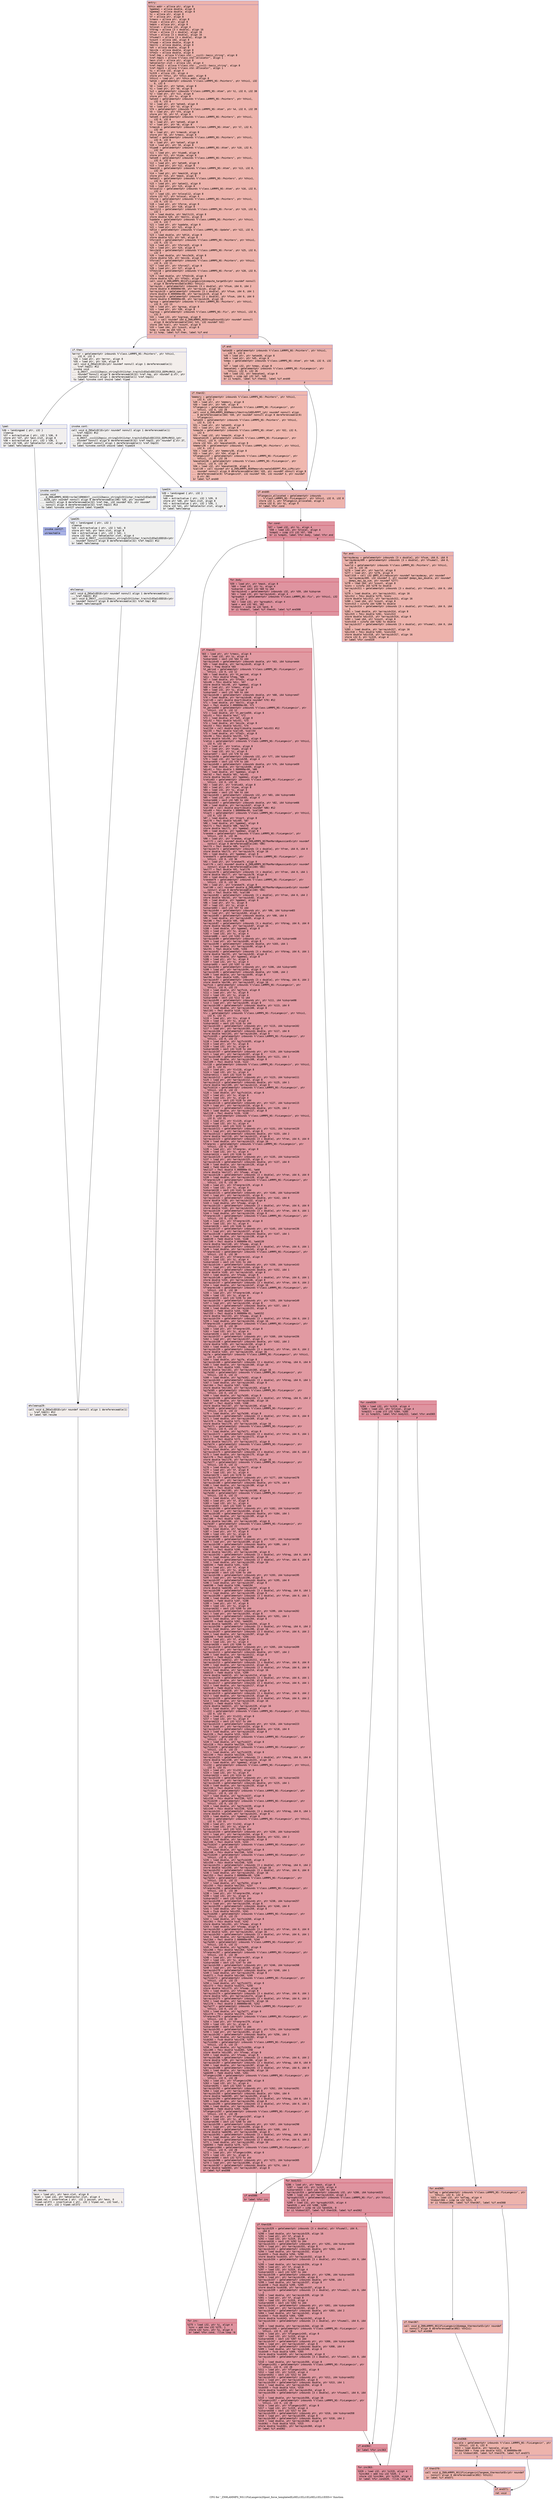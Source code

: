 digraph "CFG for '_ZN9LAMMPS_NS11FixLangevin20post_force_templatedILi0ELi1ELi1ELi0ELi1ELi1EEEvv' function" {
	label="CFG for '_ZN9LAMMPS_NS11FixLangevin20post_force_templatedILi0ELi1ELi1ELi0ELi1ELi1EEEvv' function";

	Node0x55e6b2098d30 [shape=record,color="#3d50c3ff", style=filled, fillcolor="#d6524470" fontname="Courier",label="{entry:\l|  %this.addr = alloca ptr, align 8\l  %gamma1 = alloca double, align 8\l  %gamma2 = alloca double, align 8\l  %v = alloca ptr, align 8\l  %f = alloca ptr, align 8\l  %rmass = alloca ptr, align 8\l  %type = alloca ptr, align 8\l  %mask = alloca ptr, align 8\l  %nlocal = alloca i32, align 4\l  %fdrag = alloca [3 x double], align 16\l  %fran = alloca [3 x double], align 16\l  %fsum = alloca [3 x double], align 16\l  %fsumall = alloca [3 x double], align 16\l  %count = alloca i64, align 8\l  %fswap = alloca double, align 8\l  %boltz = alloca double, align 8\l  %dt = alloca double, align 8\l  %mvv2e = alloca double, align 8\l  %ftm2v = alloca double, align 8\l  %ref.tmp = alloca %\"class.std::__cxx11::basic_string\", align 8\l  %ref.tmp21 = alloca %\"class.std::allocator\", align 1\l  %exn.slot = alloca ptr, align 8\l  %ehselector.slot = alloca i32, align 4\l  %ref.tmp22 = alloca %\"class.std::__cxx11::basic_string\", align 8\l  %ref.tmp23 = alloca %\"class.std::allocator\", align 1\l  %i = alloca i32, align 4\l  %i319 = alloca i32, align 4\l  store ptr %this, ptr %this.addr, align 8\l  %this1 = load ptr, ptr %this.addr, align 8\l  %atom = getelementptr inbounds %\"class.LAMMPS_NS::Pointers\", ptr %this1, i32\l... 0, i32 6\l  %0 = load ptr, ptr %atom, align 8\l  %1 = load ptr, ptr %0, align 8\l  %v2 = getelementptr inbounds %\"class.LAMMPS_NS::Atom\", ptr %1, i32 0, i32 38\l  %2 = load ptr, ptr %v2, align 8\l  store ptr %2, ptr %v, align 8\l  %atom3 = getelementptr inbounds %\"class.LAMMPS_NS::Pointers\", ptr %this1,\l... i32 0, i32 6\l  %3 = load ptr, ptr %atom3, align 8\l  %4 = load ptr, ptr %3, align 8\l  %f4 = getelementptr inbounds %\"class.LAMMPS_NS::Atom\", ptr %4, i32 0, i32 39\l  %5 = load ptr, ptr %f4, align 8\l  store ptr %5, ptr %f, align 8\l  %atom5 = getelementptr inbounds %\"class.LAMMPS_NS::Pointers\", ptr %this1,\l... i32 0, i32 6\l  %6 = load ptr, ptr %atom5, align 8\l  %7 = load ptr, ptr %6, align 8\l  %rmass6 = getelementptr inbounds %\"class.LAMMPS_NS::Atom\", ptr %7, i32 0,\l... i32 40\l  %8 = load ptr, ptr %rmass6, align 8\l  store ptr %8, ptr %rmass, align 8\l  %atom7 = getelementptr inbounds %\"class.LAMMPS_NS::Pointers\", ptr %this1,\l... i32 0, i32 6\l  %9 = load ptr, ptr %atom7, align 8\l  %10 = load ptr, ptr %9, align 8\l  %type8 = getelementptr inbounds %\"class.LAMMPS_NS::Atom\", ptr %10, i32 0,\l... i32 34\l  %11 = load ptr, ptr %type8, align 8\l  store ptr %11, ptr %type, align 8\l  %atom9 = getelementptr inbounds %\"class.LAMMPS_NS::Pointers\", ptr %this1,\l... i32 0, i32 6\l  %12 = load ptr, ptr %atom9, align 8\l  %13 = load ptr, ptr %12, align 8\l  %mask10 = getelementptr inbounds %\"class.LAMMPS_NS::Atom\", ptr %13, i32 0,\l... i32 35\l  %14 = load ptr, ptr %mask10, align 8\l  store ptr %14, ptr %mask, align 8\l  %atom11 = getelementptr inbounds %\"class.LAMMPS_NS::Pointers\", ptr %this1,\l... i32 0, i32 6\l  %15 = load ptr, ptr %atom11, align 8\l  %16 = load ptr, ptr %15, align 8\l  %nlocal12 = getelementptr inbounds %\"class.LAMMPS_NS::Atom\", ptr %16, i32 0,\l... i32 4\l  %17 = load i32, ptr %nlocal12, align 8\l  store i32 %17, ptr %nlocal, align 4\l  %force = getelementptr inbounds %\"class.LAMMPS_NS::Pointers\", ptr %this1,\l... i32 0, i32 11\l  %18 = load ptr, ptr %force, align 8\l  %19 = load ptr, ptr %18, align 8\l  %boltz13 = getelementptr inbounds %\"class.LAMMPS_NS::Force\", ptr %19, i32 0,\l... i32 1\l  %20 = load double, ptr %boltz13, align 8\l  store double %20, ptr %boltz, align 8\l  %update = getelementptr inbounds %\"class.LAMMPS_NS::Pointers\", ptr %this1,\l... i32 0, i32 7\l  %21 = load ptr, ptr %update, align 8\l  %22 = load ptr, ptr %21, align 8\l  %dt14 = getelementptr inbounds %\"class.LAMMPS_NS::Update\", ptr %22, i32 0,\l... i32 1\l  %23 = load double, ptr %dt14, align 8\l  store double %23, ptr %dt, align 8\l  %force15 = getelementptr inbounds %\"class.LAMMPS_NS::Pointers\", ptr %this1,\l... i32 0, i32 11\l  %24 = load ptr, ptr %force15, align 8\l  %25 = load ptr, ptr %24, align 8\l  %mvv2e16 = getelementptr inbounds %\"class.LAMMPS_NS::Force\", ptr %25, i32 0,\l... i32 3\l  %26 = load double, ptr %mvv2e16, align 8\l  store double %26, ptr %mvv2e, align 8\l  %force17 = getelementptr inbounds %\"class.LAMMPS_NS::Pointers\", ptr %this1,\l... i32 0, i32 11\l  %27 = load ptr, ptr %force17, align 8\l  %28 = load ptr, ptr %27, align 8\l  %ftm2v18 = getelementptr inbounds %\"class.LAMMPS_NS::Force\", ptr %28, i32 0,\l... i32 4\l  %29 = load double, ptr %ftm2v18, align 8\l  store double %29, ptr %ftm2v, align 8\l  call void @_ZN9LAMMPS_NS11FixLangevin14compute_targetEv(ptr noundef nonnull\l... align 8 dereferenceable(892) %this1)\l  %arrayidx = getelementptr inbounds [3 x double], ptr %fsum, i64 0, i64 2\l  store double 0.000000e+00, ptr %arrayidx, align 16\l  %arrayidx19 = getelementptr inbounds [3 x double], ptr %fsum, i64 0, i64 1\l  store double 0.000000e+00, ptr %arrayidx19, align 8\l  %arrayidx20 = getelementptr inbounds [3 x double], ptr %fsum, i64 0, i64 0\l  store double 0.000000e+00, ptr %arrayidx20, align 16\l  %group = getelementptr inbounds %\"class.LAMMPS_NS::Pointers\", ptr %this1,\l... i32 0, i32 13\l  %30 = load ptr, ptr %group, align 8\l  %31 = load ptr, ptr %30, align 8\l  %igroup = getelementptr inbounds %\"class.LAMMPS_NS::Fix\", ptr %this1, i32 0,\l... i32 3\l  %32 = load i32, ptr %igroup, align 8\l  %call = call noundef i64 @_ZN9LAMMPS_NS5Group5countEi(ptr noundef nonnull\l... align 8 dereferenceable(244) %31, i32 noundef %32)\l  store i64 %call, ptr %count, align 8\l  %33 = load i64, ptr %count, align 8\l  %cmp = icmp eq i64 %33, 0\l  br i1 %cmp, label %if.then, label %if.end\l|{<s0>T|<s1>F}}"];
	Node0x55e6b2098d30:s0 -> Node0x55e6b20a7180[tooltip="entry -> if.then\nProbability 0.00%" ];
	Node0x55e6b2098d30:s1 -> Node0x55e6b20a71f0[tooltip="entry -> if.end\nProbability 100.00%" ];
	Node0x55e6b20a7180 [shape=record,color="#3d50c3ff", style=filled, fillcolor="#e5d8d170" fontname="Courier",label="{if.then:\l|  %error = getelementptr inbounds %\"class.LAMMPS_NS::Pointers\", ptr %this1,\l... i32 0, i32 3\l  %34 = load ptr, ptr %error, align 8\l  %35 = load ptr, ptr %34, align 8\l  call void @_ZNSaIcEC1Ev(ptr noundef nonnull align 1 dereferenceable(1)\l... %ref.tmp21) #12\l  invoke void\l... @_ZNSt7__cxx1112basic_stringIcSt11char_traitsIcESaIcEEC2IS3_EEPKcRKS3_(ptr\l... noundef nonnull align 8 dereferenceable(32) %ref.tmp, ptr noundef @.str, ptr\l... noundef nonnull align 1 dereferenceable(1) %ref.tmp21)\l          to label %invoke.cont unwind label %lpad\l}"];
	Node0x55e6b20a7180 -> Node0x55e6b20a7670[tooltip="if.then -> invoke.cont\nProbability 50.00%" ];
	Node0x55e6b20a7180 -> Node0x55e6b20a76c0[tooltip="if.then -> lpad\nProbability 50.00%" ];
	Node0x55e6b20a7670 [shape=record,color="#3d50c3ff", style=filled, fillcolor="#e0dbd870" fontname="Courier",label="{invoke.cont:\l|  call void @_ZNSaIcEC1Ev(ptr noundef nonnull align 1 dereferenceable(1)\l... %ref.tmp23) #12\l  invoke void\l... @_ZNSt7__cxx1112basic_stringIcSt11char_traitsIcESaIcEEC2IS3_EEPKcRKS3_(ptr\l... noundef nonnull align 8 dereferenceable(32) %ref.tmp22, ptr noundef @.str.37,\l... ptr noundef nonnull align 1 dereferenceable(1) %ref.tmp23)\l          to label %invoke.cont25 unwind label %lpad24\l}"];
	Node0x55e6b20a7670 -> Node0x55e6b20a79b0[tooltip="invoke.cont -> invoke.cont25\nProbability 50.00%" ];
	Node0x55e6b20a7670 -> Node0x55e6b20a7a00[tooltip="invoke.cont -> lpad24\nProbability 50.00%" ];
	Node0x55e6b20a79b0 [shape=record,color="#3d50c3ff", style=filled, fillcolor="#dedcdb70" fontname="Courier",label="{invoke.cont25:\l|  invoke void\l... @_ZN9LAMMPS_NS5Error3allERKNSt7__cxx1112basic_stringIcSt11char_traitsIcESaIcEE\l...EiS8_(ptr noundef nonnull align 8 dereferenceable(196) %35, ptr noundef\l... nonnull align 8 dereferenceable(32) %ref.tmp, i32 noundef 623, ptr noundef\l... nonnull align 8 dereferenceable(32) %ref.tmp22) #13\l          to label %invoke.cont27 unwind label %lpad26\l}"];
	Node0x55e6b20a79b0 -> Node0x55e6b20a7960[tooltip="invoke.cont25 -> invoke.cont27\nProbability 0.00%" ];
	Node0x55e6b20a79b0 -> Node0x55e6b20a7c30[tooltip="invoke.cont25 -> lpad26\nProbability 100.00%" ];
	Node0x55e6b20a7960 [shape=record,color="#3d50c3ff", style=filled, fillcolor="#3d50c370" fontname="Courier",label="{invoke.cont27:\l|  unreachable\l}"];
	Node0x55e6b20a76c0 [shape=record,color="#3d50c3ff", style=filled, fillcolor="#e0dbd870" fontname="Courier",label="{lpad:\l|  %36 = landingpad \{ ptr, i32 \}\l          cleanup\l  %37 = extractvalue \{ ptr, i32 \} %36, 0\l  store ptr %37, ptr %exn.slot, align 8\l  %38 = extractvalue \{ ptr, i32 \} %36, 1\l  store i32 %38, ptr %ehselector.slot, align 4\l  br label %ehcleanup29\l}"];
	Node0x55e6b20a76c0 -> Node0x55e6b20a8130[tooltip="lpad -> ehcleanup29\nProbability 100.00%" ];
	Node0x55e6b20a7a00 [shape=record,color="#3d50c3ff", style=filled, fillcolor="#dedcdb70" fontname="Courier",label="{lpad24:\l|  %39 = landingpad \{ ptr, i32 \}\l          cleanup\l  %40 = extractvalue \{ ptr, i32 \} %39, 0\l  store ptr %40, ptr %exn.slot, align 8\l  %41 = extractvalue \{ ptr, i32 \} %39, 1\l  store i32 %41, ptr %ehselector.slot, align 4\l  br label %ehcleanup\l}"];
	Node0x55e6b20a7a00 -> Node0x55e6b20a8480[tooltip="lpad24 -> ehcleanup\nProbability 100.00%" ];
	Node0x55e6b20a7c30 [shape=record,color="#3d50c3ff", style=filled, fillcolor="#dedcdb70" fontname="Courier",label="{lpad26:\l|  %42 = landingpad \{ ptr, i32 \}\l          cleanup\l  %43 = extractvalue \{ ptr, i32 \} %42, 0\l  store ptr %43, ptr %exn.slot, align 8\l  %44 = extractvalue \{ ptr, i32 \} %42, 1\l  store i32 %44, ptr %ehselector.slot, align 4\l  call void @_ZNSt7__cxx1112basic_stringIcSt11char_traitsIcESaIcEED1Ev(ptr\l... noundef nonnull align 8 dereferenceable(32) %ref.tmp22) #12\l  br label %ehcleanup\l}"];
	Node0x55e6b20a7c30 -> Node0x55e6b20a8480[tooltip="lpad26 -> ehcleanup\nProbability 100.00%" ];
	Node0x55e6b20a8480 [shape=record,color="#3d50c3ff", style=filled, fillcolor="#e0dbd870" fontname="Courier",label="{ehcleanup:\l|  call void @_ZNSaIcED1Ev(ptr noundef nonnull align 1 dereferenceable(1)\l... %ref.tmp23) #12\l  call void @_ZNSt7__cxx1112basic_stringIcSt11char_traitsIcESaIcEED1Ev(ptr\l... noundef nonnull align 8 dereferenceable(32) %ref.tmp) #12\l  br label %ehcleanup29\l}"];
	Node0x55e6b20a8480 -> Node0x55e6b20a8130[tooltip="ehcleanup -> ehcleanup29\nProbability 100.00%" ];
	Node0x55e6b20a8130 [shape=record,color="#3d50c3ff", style=filled, fillcolor="#e5d8d170" fontname="Courier",label="{ehcleanup29:\l|  call void @_ZNSaIcED1Ev(ptr noundef nonnull align 1 dereferenceable(1)\l... %ref.tmp21) #12\l  br label %eh.resume\l}"];
	Node0x55e6b20a8130 -> Node0x55e6b20a8d30[tooltip="ehcleanup29 -> eh.resume\nProbability 100.00%" ];
	Node0x55e6b20a71f0 [shape=record,color="#3d50c3ff", style=filled, fillcolor="#d6524470" fontname="Courier",label="{if.end:\l|  %atom30 = getelementptr inbounds %\"class.LAMMPS_NS::Pointers\", ptr %this1,\l... i32 0, i32 6\l  %45 = load ptr, ptr %atom30, align 8\l  %46 = load ptr, ptr %45, align 8\l  %nmax = getelementptr inbounds %\"class.LAMMPS_NS::Atom\", ptr %46, i32 0, i32\l... 6\l  %47 = load i32, ptr %nmax, align 8\l  %maxatom1 = getelementptr inbounds %\"class.LAMMPS_NS::FixLangevin\", ptr\l... %this1, i32 0, i32 26\l  %48 = load i32, ptr %maxatom1, align 8\l  %cmp31 = icmp sgt i32 %47, %48\l  br i1 %cmp31, label %if.then32, label %if.end40\l|{<s0>T|<s1>F}}"];
	Node0x55e6b20a71f0:s0 -> Node0x55e6b20a9b40[tooltip="if.end -> if.then32\nProbability 50.00%" ];
	Node0x55e6b20a71f0:s1 -> Node0x55e6b20a9bc0[tooltip="if.end -> if.end40\nProbability 50.00%" ];
	Node0x55e6b20a9b40 [shape=record,color="#3d50c3ff", style=filled, fillcolor="#dc5d4a70" fontname="Courier",label="{if.then32:\l|  %memory = getelementptr inbounds %\"class.LAMMPS_NS::Pointers\", ptr %this1,\l... i32 0, i32 2\l  %49 = load ptr, ptr %memory, align 8\l  %50 = load ptr, ptr %49, align 8\l  %flangevin = getelementptr inbounds %\"class.LAMMPS_NS::FixLangevin\", ptr\l... %this1, i32 0, i32 28\l  call void @_ZN9LAMMPS_NS6Memory7destroyIdEEvRPPT_(ptr noundef nonnull align\l... 8 dereferenceable(184) %50, ptr noundef nonnull align 8 dereferenceable(8)\l... %flangevin)\l  %atom33 = getelementptr inbounds %\"class.LAMMPS_NS::Pointers\", ptr %this1,\l... i32 0, i32 6\l  %51 = load ptr, ptr %atom33, align 8\l  %52 = load ptr, ptr %51, align 8\l  %nmax34 = getelementptr inbounds %\"class.LAMMPS_NS::Atom\", ptr %52, i32 0,\l... i32 6\l  %53 = load i32, ptr %nmax34, align 8\l  %maxatom135 = getelementptr inbounds %\"class.LAMMPS_NS::FixLangevin\", ptr\l... %this1, i32 0, i32 26\l  store i32 %53, ptr %maxatom135, align 8\l  %memory36 = getelementptr inbounds %\"class.LAMMPS_NS::Pointers\", ptr %this1,\l... i32 0, i32 2\l  %54 = load ptr, ptr %memory36, align 8\l  %55 = load ptr, ptr %54, align 8\l  %flangevin37 = getelementptr inbounds %\"class.LAMMPS_NS::FixLangevin\", ptr\l... %this1, i32 0, i32 28\l  %maxatom138 = getelementptr inbounds %\"class.LAMMPS_NS::FixLangevin\", ptr\l... %this1, i32 0, i32 26\l  %56 = load i32, ptr %maxatom138, align 8\l  %call39 = call noundef ptr @_ZN9LAMMPS_NS6Memory6createIdEEPPT_RS4_iiPKc(ptr\l... noundef nonnull align 8 dereferenceable(184) %55, ptr noundef nonnull align 8\l... dereferenceable(8) %flangevin37, i32 noundef %56, i32 noundef 3, ptr noundef\l... @.str.38)\l  br label %if.end40\l}"];
	Node0x55e6b20a9b40 -> Node0x55e6b20a9bc0[tooltip="if.then32 -> if.end40\nProbability 100.00%" ];
	Node0x55e6b20a9bc0 [shape=record,color="#3d50c3ff", style=filled, fillcolor="#d6524470" fontname="Courier",label="{if.end40:\l|  %flangevin_allocated = getelementptr inbounds\l... %\"class.LAMMPS_NS::FixLangevin\", ptr %this1, i32 0, i32 8\l  store i32 1, ptr %flangevin_allocated, align 4\l  store i32 0, ptr %i, align 4\l  br label %for.cond\l}"];
	Node0x55e6b20a9bc0 -> Node0x55e6b20aaed0[tooltip="if.end40 -> for.cond\nProbability 100.00%" ];
	Node0x55e6b20aaed0 [shape=record,color="#b70d28ff", style=filled, fillcolor="#b70d2870" fontname="Courier",label="{for.cond:\l|  %57 = load i32, ptr %i, align 4\l  %58 = load i32, ptr %nlocal, align 4\l  %cmp41 = icmp slt i32 %57, %58\l  br i1 %cmp41, label %for.body, label %for.end\l|{<s0>T|<s1>F}}"];
	Node0x55e6b20aaed0:s0 -> Node0x55e6b20ab120[tooltip="for.cond -> for.body\nProbability 96.88%" ];
	Node0x55e6b20aaed0:s1 -> Node0x55e6b20ab170[tooltip="for.cond -> for.end\nProbability 3.12%" ];
	Node0x55e6b20ab120 [shape=record,color="#b70d28ff", style=filled, fillcolor="#b70d2870" fontname="Courier",label="{for.body:\l|  %59 = load ptr, ptr %mask, align 8\l  %60 = load i32, ptr %i, align 4\l  %idxprom = sext i32 %60 to i64\l  %arrayidx42 = getelementptr inbounds i32, ptr %59, i64 %idxprom\l  %61 = load i32, ptr %arrayidx42, align 4\l  %groupbit = getelementptr inbounds %\"class.LAMMPS_NS::Fix\", ptr %this1, i32\l... 0, i32 4\l  %62 = load i32, ptr %groupbit, align 4\l  %and = and i32 %61, %62\l  %tobool = icmp ne i32 %and, 0\l  br i1 %tobool, label %if.then43, label %if.end308\l|{<s0>T|<s1>F}}"];
	Node0x55e6b20ab120:s0 -> Node0x55e6b20ab810[tooltip="for.body -> if.then43\nProbability 62.50%" ];
	Node0x55e6b20ab120:s1 -> Node0x55e6b20ab890[tooltip="for.body -> if.end308\nProbability 37.50%" ];
	Node0x55e6b20ab810 [shape=record,color="#b70d28ff", style=filled, fillcolor="#bb1b2c70" fontname="Courier",label="{if.then43:\l|  %63 = load ptr, ptr %rmass, align 8\l  %64 = load i32, ptr %i, align 4\l  %idxprom44 = sext i32 %64 to i64\l  %arrayidx45 = getelementptr inbounds double, ptr %63, i64 %idxprom44\l  %65 = load double, ptr %arrayidx45, align 8\l  %fneg = fneg double %65\l  %t_period = getelementptr inbounds %\"class.LAMMPS_NS::FixLangevin\", ptr\l... %this1, i32 0, i32 12\l  %66 = load double, ptr %t_period, align 8\l  %div = fdiv double %fneg, %66\l  %67 = load double, ptr %ftm2v, align 8\l  %div46 = fdiv double %div, %67\l  store double %div46, ptr %gamma1, align 8\l  %68 = load ptr, ptr %rmass, align 8\l  %69 = load i32, ptr %i, align 4\l  %idxprom47 = sext i32 %69 to i64\l  %arrayidx48 = getelementptr inbounds double, ptr %68, i64 %idxprom47\l  %70 = load double, ptr %arrayidx48, align 8\l  %call49 = call double @sqrt(double noundef %70) #12\l  %71 = load double, ptr %boltz, align 8\l  %mul = fmul double 2.000000e+00, %71\l  %t_period50 = getelementptr inbounds %\"class.LAMMPS_NS::FixLangevin\", ptr\l... %this1, i32 0, i32 12\l  %72 = load double, ptr %t_period50, align 8\l  %div51 = fdiv double %mul, %72\l  %73 = load double, ptr %dt, align 8\l  %div52 = fdiv double %div51, %73\l  %74 = load double, ptr %mvv2e, align 8\l  %div53 = fdiv double %div52, %74\l  %call54 = call double @sqrt(double noundef %div53) #12\l  %mul55 = fmul double %call49, %call54\l  %75 = load double, ptr %ftm2v, align 8\l  %div56 = fdiv double %mul55, %75\l  store double %div56, ptr %gamma2, align 8\l  %ratio = getelementptr inbounds %\"class.LAMMPS_NS::FixLangevin\", ptr %this1,\l... i32 0, i32 16\l  %76 = load ptr, ptr %ratio, align 8\l  %77 = load ptr, ptr %type, align 8\l  %78 = load i32, ptr %i, align 4\l  %idxprom57 = sext i32 %78 to i64\l  %arrayidx58 = getelementptr inbounds i32, ptr %77, i64 %idxprom57\l  %79 = load i32, ptr %arrayidx58, align 4\l  %idxprom59 = sext i32 %79 to i64\l  %arrayidx60 = getelementptr inbounds double, ptr %76, i64 %idxprom59\l  %80 = load double, ptr %arrayidx60, align 8\l  %div61 = fdiv double 1.000000e+00, %80\l  %81 = load double, ptr %gamma1, align 8\l  %mul62 = fmul double %81, %div61\l  store double %mul62, ptr %gamma1, align 8\l  %ratio63 = getelementptr inbounds %\"class.LAMMPS_NS::FixLangevin\", ptr\l... %this1, i32 0, i32 16\l  %82 = load ptr, ptr %ratio63, align 8\l  %83 = load ptr, ptr %type, align 8\l  %84 = load i32, ptr %i, align 4\l  %idxprom64 = sext i32 %84 to i64\l  %arrayidx65 = getelementptr inbounds i32, ptr %83, i64 %idxprom64\l  %85 = load i32, ptr %arrayidx65, align 4\l  %idxprom66 = sext i32 %85 to i64\l  %arrayidx67 = getelementptr inbounds double, ptr %82, i64 %idxprom66\l  %86 = load double, ptr %arrayidx67, align 8\l  %call68 = call double @sqrt(double noundef %86) #12\l  %div69 = fdiv double 1.000000e+00, %call68\l  %tsqrt = getelementptr inbounds %\"class.LAMMPS_NS::FixLangevin\", ptr %this1,\l... i32 0, i32 19\l  %87 = load double, ptr %tsqrt, align 8\l  %mul70 = fmul double %div69, %87\l  %88 = load double, ptr %gamma2, align 8\l  %mul71 = fmul double %88, %mul70\l  store double %mul71, ptr %gamma2, align 8\l  %89 = load double, ptr %gamma2, align 8\l  %random = getelementptr inbounds %\"class.LAMMPS_NS::FixLangevin\", ptr\l... %this1, i32 0, i32 36\l  %90 = load ptr, ptr %random, align 8\l  %call72 = call noundef double @_ZN9LAMMPS_NS7RanMars8gaussianEv(ptr noundef\l... nonnull align 8 dereferenceable(240) %90)\l  %mul73 = fmul double %89, %call72\l  %arrayidx74 = getelementptr inbounds [3 x double], ptr %fran, i64 0, i64 0\l  store double %mul73, ptr %arrayidx74, align 16\l  %91 = load double, ptr %gamma2, align 8\l  %random75 = getelementptr inbounds %\"class.LAMMPS_NS::FixLangevin\", ptr\l... %this1, i32 0, i32 36\l  %92 = load ptr, ptr %random75, align 8\l  %call76 = call noundef double @_ZN9LAMMPS_NS7RanMars8gaussianEv(ptr noundef\l... nonnull align 8 dereferenceable(240) %92)\l  %mul77 = fmul double %91, %call76\l  %arrayidx78 = getelementptr inbounds [3 x double], ptr %fran, i64 0, i64 1\l  store double %mul77, ptr %arrayidx78, align 8\l  %93 = load double, ptr %gamma2, align 8\l  %random79 = getelementptr inbounds %\"class.LAMMPS_NS::FixLangevin\", ptr\l... %this1, i32 0, i32 36\l  %94 = load ptr, ptr %random79, align 8\l  %call80 = call noundef double @_ZN9LAMMPS_NS7RanMars8gaussianEv(ptr noundef\l... nonnull align 8 dereferenceable(240) %94)\l  %mul81 = fmul double %93, %call80\l  %arrayidx82 = getelementptr inbounds [3 x double], ptr %fran, i64 0, i64 2\l  store double %mul81, ptr %arrayidx82, align 16\l  %95 = load double, ptr %gamma1, align 8\l  %96 = load ptr, ptr %v, align 8\l  %97 = load i32, ptr %i, align 4\l  %idxprom83 = sext i32 %97 to i64\l  %arrayidx84 = getelementptr inbounds ptr, ptr %96, i64 %idxprom83\l  %98 = load ptr, ptr %arrayidx84, align 8\l  %arrayidx85 = getelementptr inbounds double, ptr %98, i64 0\l  %99 = load double, ptr %arrayidx85, align 8\l  %mul86 = fmul double %95, %99\l  %arrayidx87 = getelementptr inbounds [3 x double], ptr %fdrag, i64 0, i64 0\l  store double %mul86, ptr %arrayidx87, align 16\l  %100 = load double, ptr %gamma1, align 8\l  %101 = load ptr, ptr %v, align 8\l  %102 = load i32, ptr %i, align 4\l  %idxprom88 = sext i32 %102 to i64\l  %arrayidx89 = getelementptr inbounds ptr, ptr %101, i64 %idxprom88\l  %103 = load ptr, ptr %arrayidx89, align 8\l  %arrayidx90 = getelementptr inbounds double, ptr %103, i64 1\l  %104 = load double, ptr %arrayidx90, align 8\l  %mul91 = fmul double %100, %104\l  %arrayidx92 = getelementptr inbounds [3 x double], ptr %fdrag, i64 0, i64 1\l  store double %mul91, ptr %arrayidx92, align 8\l  %105 = load double, ptr %gamma1, align 8\l  %106 = load ptr, ptr %v, align 8\l  %107 = load i32, ptr %i, align 4\l  %idxprom93 = sext i32 %107 to i64\l  %arrayidx94 = getelementptr inbounds ptr, ptr %106, i64 %idxprom93\l  %108 = load ptr, ptr %arrayidx94, align 8\l  %arrayidx95 = getelementptr inbounds double, ptr %108, i64 2\l  %109 = load double, ptr %arrayidx95, align 8\l  %mul96 = fmul double %105, %109\l  %arrayidx97 = getelementptr inbounds [3 x double], ptr %fdrag, i64 0, i64 2\l  store double %mul96, ptr %arrayidx97, align 16\l  %gjfsib = getelementptr inbounds %\"class.LAMMPS_NS::FixLangevin\", ptr\l... %this1, i32 0, i32 23\l  %110 = load double, ptr %gjfsib, align 8\l  %111 = load ptr, ptr %v, align 8\l  %112 = load i32, ptr %i, align 4\l  %idxprom98 = sext i32 %112 to i64\l  %arrayidx99 = getelementptr inbounds ptr, ptr %111, i64 %idxprom98\l  %113 = load ptr, ptr %arrayidx99, align 8\l  %arrayidx100 = getelementptr inbounds double, ptr %113, i64 0\l  %114 = load double, ptr %arrayidx100, align 8\l  %mul101 = fmul double %110, %114\l  %lv = getelementptr inbounds %\"class.LAMMPS_NS::FixLangevin\", ptr %this1,\l... i32 0, i32 31\l  %115 = load ptr, ptr %lv, align 8\l  %116 = load i32, ptr %i, align 4\l  %idxprom102 = sext i32 %116 to i64\l  %arrayidx103 = getelementptr inbounds ptr, ptr %115, i64 %idxprom102\l  %117 = load ptr, ptr %arrayidx103, align 8\l  %arrayidx104 = getelementptr inbounds double, ptr %117, i64 0\l  store double %mul101, ptr %arrayidx104, align 8\l  %gjfsib105 = getelementptr inbounds %\"class.LAMMPS_NS::FixLangevin\", ptr\l... %this1, i32 0, i32 23\l  %118 = load double, ptr %gjfsib105, align 8\l  %119 = load ptr, ptr %v, align 8\l  %120 = load i32, ptr %i, align 4\l  %idxprom106 = sext i32 %120 to i64\l  %arrayidx107 = getelementptr inbounds ptr, ptr %119, i64 %idxprom106\l  %121 = load ptr, ptr %arrayidx107, align 8\l  %arrayidx108 = getelementptr inbounds double, ptr %121, i64 1\l  %122 = load double, ptr %arrayidx108, align 8\l  %mul109 = fmul double %118, %122\l  %lv110 = getelementptr inbounds %\"class.LAMMPS_NS::FixLangevin\", ptr %this1,\l... i32 0, i32 31\l  %123 = load ptr, ptr %lv110, align 8\l  %124 = load i32, ptr %i, align 4\l  %idxprom111 = sext i32 %124 to i64\l  %arrayidx112 = getelementptr inbounds ptr, ptr %123, i64 %idxprom111\l  %125 = load ptr, ptr %arrayidx112, align 8\l  %arrayidx113 = getelementptr inbounds double, ptr %125, i64 1\l  store double %mul109, ptr %arrayidx113, align 8\l  %gjfsib114 = getelementptr inbounds %\"class.LAMMPS_NS::FixLangevin\", ptr\l... %this1, i32 0, i32 23\l  %126 = load double, ptr %gjfsib114, align 8\l  %127 = load ptr, ptr %v, align 8\l  %128 = load i32, ptr %i, align 4\l  %idxprom115 = sext i32 %128 to i64\l  %arrayidx116 = getelementptr inbounds ptr, ptr %127, i64 %idxprom115\l  %129 = load ptr, ptr %arrayidx116, align 8\l  %arrayidx117 = getelementptr inbounds double, ptr %129, i64 2\l  %130 = load double, ptr %arrayidx117, align 8\l  %mul118 = fmul double %126, %130\l  %lv119 = getelementptr inbounds %\"class.LAMMPS_NS::FixLangevin\", ptr %this1,\l... i32 0, i32 31\l  %131 = load ptr, ptr %lv119, align 8\l  %132 = load i32, ptr %i, align 4\l  %idxprom120 = sext i32 %132 to i64\l  %arrayidx121 = getelementptr inbounds ptr, ptr %131, i64 %idxprom120\l  %133 = load ptr, ptr %arrayidx121, align 8\l  %arrayidx122 = getelementptr inbounds double, ptr %133, i64 2\l  store double %mul118, ptr %arrayidx122, align 8\l  %arrayidx123 = getelementptr inbounds [3 x double], ptr %fran, i64 0, i64 0\l  %134 = load double, ptr %arrayidx123, align 16\l  %franprev = getelementptr inbounds %\"class.LAMMPS_NS::FixLangevin\", ptr\l... %this1, i32 0, i32 30\l  %135 = load ptr, ptr %franprev, align 8\l  %136 = load i32, ptr %i, align 4\l  %idxprom124 = sext i32 %136 to i64\l  %arrayidx125 = getelementptr inbounds ptr, ptr %135, i64 %idxprom124\l  %137 = load ptr, ptr %arrayidx125, align 8\l  %arrayidx126 = getelementptr inbounds double, ptr %137, i64 0\l  %138 = load double, ptr %arrayidx126, align 8\l  %add = fadd double %134, %138\l  %mul127 = fmul double 5.000000e-01, %add\l  store double %mul127, ptr %fswap, align 8\l  %arrayidx128 = getelementptr inbounds [3 x double], ptr %fran, i64 0, i64 0\l  %139 = load double, ptr %arrayidx128, align 16\l  %franprev129 = getelementptr inbounds %\"class.LAMMPS_NS::FixLangevin\", ptr\l... %this1, i32 0, i32 30\l  %140 = load ptr, ptr %franprev129, align 8\l  %141 = load i32, ptr %i, align 4\l  %idxprom130 = sext i32 %141 to i64\l  %arrayidx131 = getelementptr inbounds ptr, ptr %140, i64 %idxprom130\l  %142 = load ptr, ptr %arrayidx131, align 8\l  %arrayidx132 = getelementptr inbounds double, ptr %142, i64 0\l  store double %139, ptr %arrayidx132, align 8\l  %143 = load double, ptr %fswap, align 8\l  %arrayidx133 = getelementptr inbounds [3 x double], ptr %fran, i64 0, i64 0\l  store double %143, ptr %arrayidx133, align 16\l  %arrayidx134 = getelementptr inbounds [3 x double], ptr %fran, i64 0, i64 1\l  %144 = load double, ptr %arrayidx134, align 8\l  %franprev135 = getelementptr inbounds %\"class.LAMMPS_NS::FixLangevin\", ptr\l... %this1, i32 0, i32 30\l  %145 = load ptr, ptr %franprev135, align 8\l  %146 = load i32, ptr %i, align 4\l  %idxprom136 = sext i32 %146 to i64\l  %arrayidx137 = getelementptr inbounds ptr, ptr %145, i64 %idxprom136\l  %147 = load ptr, ptr %arrayidx137, align 8\l  %arrayidx138 = getelementptr inbounds double, ptr %147, i64 1\l  %148 = load double, ptr %arrayidx138, align 8\l  %add139 = fadd double %144, %148\l  %mul140 = fmul double 5.000000e-01, %add139\l  store double %mul140, ptr %fswap, align 8\l  %arrayidx141 = getelementptr inbounds [3 x double], ptr %fran, i64 0, i64 1\l  %149 = load double, ptr %arrayidx141, align 8\l  %franprev142 = getelementptr inbounds %\"class.LAMMPS_NS::FixLangevin\", ptr\l... %this1, i32 0, i32 30\l  %150 = load ptr, ptr %franprev142, align 8\l  %151 = load i32, ptr %i, align 4\l  %idxprom143 = sext i32 %151 to i64\l  %arrayidx144 = getelementptr inbounds ptr, ptr %150, i64 %idxprom143\l  %152 = load ptr, ptr %arrayidx144, align 8\l  %arrayidx145 = getelementptr inbounds double, ptr %152, i64 1\l  store double %149, ptr %arrayidx145, align 8\l  %153 = load double, ptr %fswap, align 8\l  %arrayidx146 = getelementptr inbounds [3 x double], ptr %fran, i64 0, i64 1\l  store double %153, ptr %arrayidx146, align 8\l  %arrayidx147 = getelementptr inbounds [3 x double], ptr %fran, i64 0, i64 2\l  %154 = load double, ptr %arrayidx147, align 16\l  %franprev148 = getelementptr inbounds %\"class.LAMMPS_NS::FixLangevin\", ptr\l... %this1, i32 0, i32 30\l  %155 = load ptr, ptr %franprev148, align 8\l  %156 = load i32, ptr %i, align 4\l  %idxprom149 = sext i32 %156 to i64\l  %arrayidx150 = getelementptr inbounds ptr, ptr %155, i64 %idxprom149\l  %157 = load ptr, ptr %arrayidx150, align 8\l  %arrayidx151 = getelementptr inbounds double, ptr %157, i64 2\l  %158 = load double, ptr %arrayidx151, align 8\l  %add152 = fadd double %154, %158\l  %mul153 = fmul double 5.000000e-01, %add152\l  store double %mul153, ptr %fswap, align 8\l  %arrayidx154 = getelementptr inbounds [3 x double], ptr %fran, i64 0, i64 2\l  %159 = load double, ptr %arrayidx154, align 16\l  %franprev155 = getelementptr inbounds %\"class.LAMMPS_NS::FixLangevin\", ptr\l... %this1, i32 0, i32 30\l  %160 = load ptr, ptr %franprev155, align 8\l  %161 = load i32, ptr %i, align 4\l  %idxprom156 = sext i32 %161 to i64\l  %arrayidx157 = getelementptr inbounds ptr, ptr %160, i64 %idxprom156\l  %162 = load ptr, ptr %arrayidx157, align 8\l  %arrayidx158 = getelementptr inbounds double, ptr %162, i64 2\l  store double %159, ptr %arrayidx158, align 8\l  %163 = load double, ptr %fswap, align 8\l  %arrayidx159 = getelementptr inbounds [3 x double], ptr %fran, i64 0, i64 2\l  store double %163, ptr %arrayidx159, align 16\l  %gjfa = getelementptr inbounds %\"class.LAMMPS_NS::FixLangevin\", ptr %this1,\l... i32 0, i32 22\l  %164 = load double, ptr %gjfa, align 8\l  %arrayidx160 = getelementptr inbounds [3 x double], ptr %fdrag, i64 0, i64 0\l  %165 = load double, ptr %arrayidx160, align 16\l  %mul161 = fmul double %165, %164\l  store double %mul161, ptr %arrayidx160, align 16\l  %gjfa162 = getelementptr inbounds %\"class.LAMMPS_NS::FixLangevin\", ptr\l... %this1, i32 0, i32 22\l  %166 = load double, ptr %gjfa162, align 8\l  %arrayidx163 = getelementptr inbounds [3 x double], ptr %fdrag, i64 0, i64 1\l  %167 = load double, ptr %arrayidx163, align 8\l  %mul164 = fmul double %167, %166\l  store double %mul164, ptr %arrayidx163, align 8\l  %gjfa165 = getelementptr inbounds %\"class.LAMMPS_NS::FixLangevin\", ptr\l... %this1, i32 0, i32 22\l  %168 = load double, ptr %gjfa165, align 8\l  %arrayidx166 = getelementptr inbounds [3 x double], ptr %fdrag, i64 0, i64 2\l  %169 = load double, ptr %arrayidx166, align 16\l  %mul167 = fmul double %169, %168\l  store double %mul167, ptr %arrayidx166, align 16\l  %gjfa168 = getelementptr inbounds %\"class.LAMMPS_NS::FixLangevin\", ptr\l... %this1, i32 0, i32 22\l  %170 = load double, ptr %gjfa168, align 8\l  %arrayidx169 = getelementptr inbounds [3 x double], ptr %fran, i64 0, i64 0\l  %171 = load double, ptr %arrayidx169, align 16\l  %mul170 = fmul double %171, %170\l  store double %mul170, ptr %arrayidx169, align 16\l  %gjfa171 = getelementptr inbounds %\"class.LAMMPS_NS::FixLangevin\", ptr\l... %this1, i32 0, i32 22\l  %172 = load double, ptr %gjfa171, align 8\l  %arrayidx172 = getelementptr inbounds [3 x double], ptr %fran, i64 0, i64 1\l  %173 = load double, ptr %arrayidx172, align 8\l  %mul173 = fmul double %173, %172\l  store double %mul173, ptr %arrayidx172, align 8\l  %gjfa174 = getelementptr inbounds %\"class.LAMMPS_NS::FixLangevin\", ptr\l... %this1, i32 0, i32 22\l  %174 = load double, ptr %gjfa174, align 8\l  %arrayidx175 = getelementptr inbounds [3 x double], ptr %fran, i64 0, i64 2\l  %175 = load double, ptr %arrayidx175, align 16\l  %mul176 = fmul double %175, %174\l  store double %mul176, ptr %arrayidx175, align 16\l  %gjfa177 = getelementptr inbounds %\"class.LAMMPS_NS::FixLangevin\", ptr\l... %this1, i32 0, i32 22\l  %176 = load double, ptr %gjfa177, align 8\l  %177 = load ptr, ptr %f, align 8\l  %178 = load i32, ptr %i, align 4\l  %idxprom178 = sext i32 %178 to i64\l  %arrayidx179 = getelementptr inbounds ptr, ptr %177, i64 %idxprom178\l  %179 = load ptr, ptr %arrayidx179, align 8\l  %arrayidx180 = getelementptr inbounds double, ptr %179, i64 0\l  %180 = load double, ptr %arrayidx180, align 8\l  %mul181 = fmul double %180, %176\l  store double %mul181, ptr %arrayidx180, align 8\l  %gjfa182 = getelementptr inbounds %\"class.LAMMPS_NS::FixLangevin\", ptr\l... %this1, i32 0, i32 22\l  %181 = load double, ptr %gjfa182, align 8\l  %182 = load ptr, ptr %f, align 8\l  %183 = load i32, ptr %i, align 4\l  %idxprom183 = sext i32 %183 to i64\l  %arrayidx184 = getelementptr inbounds ptr, ptr %182, i64 %idxprom183\l  %184 = load ptr, ptr %arrayidx184, align 8\l  %arrayidx185 = getelementptr inbounds double, ptr %184, i64 1\l  %185 = load double, ptr %arrayidx185, align 8\l  %mul186 = fmul double %185, %181\l  store double %mul186, ptr %arrayidx185, align 8\l  %gjfa187 = getelementptr inbounds %\"class.LAMMPS_NS::FixLangevin\", ptr\l... %this1, i32 0, i32 22\l  %186 = load double, ptr %gjfa187, align 8\l  %187 = load ptr, ptr %f, align 8\l  %188 = load i32, ptr %i, align 4\l  %idxprom188 = sext i32 %188 to i64\l  %arrayidx189 = getelementptr inbounds ptr, ptr %187, i64 %idxprom188\l  %189 = load ptr, ptr %arrayidx189, align 8\l  %arrayidx190 = getelementptr inbounds double, ptr %189, i64 2\l  %190 = load double, ptr %arrayidx190, align 8\l  %mul191 = fmul double %190, %186\l  store double %mul191, ptr %arrayidx190, align 8\l  %arrayidx192 = getelementptr inbounds [3 x double], ptr %fdrag, i64 0, i64 0\l  %191 = load double, ptr %arrayidx192, align 16\l  %arrayidx193 = getelementptr inbounds [3 x double], ptr %fran, i64 0, i64 0\l  %192 = load double, ptr %arrayidx193, align 16\l  %add194 = fadd double %191, %192\l  %193 = load ptr, ptr %f, align 8\l  %194 = load i32, ptr %i, align 4\l  %idxprom195 = sext i32 %194 to i64\l  %arrayidx196 = getelementptr inbounds ptr, ptr %193, i64 %idxprom195\l  %195 = load ptr, ptr %arrayidx196, align 8\l  %arrayidx197 = getelementptr inbounds double, ptr %195, i64 0\l  %196 = load double, ptr %arrayidx197, align 8\l  %add198 = fadd double %196, %add194\l  store double %add198, ptr %arrayidx197, align 8\l  %arrayidx199 = getelementptr inbounds [3 x double], ptr %fdrag, i64 0, i64 1\l  %197 = load double, ptr %arrayidx199, align 8\l  %arrayidx200 = getelementptr inbounds [3 x double], ptr %fran, i64 0, i64 1\l  %198 = load double, ptr %arrayidx200, align 8\l  %add201 = fadd double %197, %198\l  %199 = load ptr, ptr %f, align 8\l  %200 = load i32, ptr %i, align 4\l  %idxprom202 = sext i32 %200 to i64\l  %arrayidx203 = getelementptr inbounds ptr, ptr %199, i64 %idxprom202\l  %201 = load ptr, ptr %arrayidx203, align 8\l  %arrayidx204 = getelementptr inbounds double, ptr %201, i64 1\l  %202 = load double, ptr %arrayidx204, align 8\l  %add205 = fadd double %202, %add201\l  store double %add205, ptr %arrayidx204, align 8\l  %arrayidx206 = getelementptr inbounds [3 x double], ptr %fdrag, i64 0, i64 2\l  %203 = load double, ptr %arrayidx206, align 16\l  %arrayidx207 = getelementptr inbounds [3 x double], ptr %fran, i64 0, i64 2\l  %204 = load double, ptr %arrayidx207, align 16\l  %add208 = fadd double %203, %204\l  %205 = load ptr, ptr %f, align 8\l  %206 = load i32, ptr %i, align 4\l  %idxprom209 = sext i32 %206 to i64\l  %arrayidx210 = getelementptr inbounds ptr, ptr %205, i64 %idxprom209\l  %207 = load ptr, ptr %arrayidx210, align 8\l  %arrayidx211 = getelementptr inbounds double, ptr %207, i64 2\l  %208 = load double, ptr %arrayidx211, align 8\l  %add212 = fadd double %208, %add208\l  store double %add212, ptr %arrayidx211, align 8\l  %arrayidx213 = getelementptr inbounds [3 x double], ptr %fran, i64 0, i64 0\l  %209 = load double, ptr %arrayidx213, align 16\l  %arrayidx214 = getelementptr inbounds [3 x double], ptr %fsum, i64 0, i64 0\l  %210 = load double, ptr %arrayidx214, align 16\l  %add215 = fadd double %210, %209\l  store double %add215, ptr %arrayidx214, align 16\l  %arrayidx216 = getelementptr inbounds [3 x double], ptr %fran, i64 0, i64 1\l  %211 = load double, ptr %arrayidx216, align 8\l  %arrayidx217 = getelementptr inbounds [3 x double], ptr %fsum, i64 0, i64 1\l  %212 = load double, ptr %arrayidx217, align 8\l  %add218 = fadd double %212, %211\l  store double %add218, ptr %arrayidx217, align 8\l  %arrayidx219 = getelementptr inbounds [3 x double], ptr %fran, i64 0, i64 2\l  %213 = load double, ptr %arrayidx219, align 16\l  %arrayidx220 = getelementptr inbounds [3 x double], ptr %fsum, i64 0, i64 2\l  %214 = load double, ptr %arrayidx220, align 16\l  %add221 = fadd double %214, %213\l  store double %add221, ptr %arrayidx220, align 16\l  %215 = load double, ptr %gamma1, align 8\l  %lv222 = getelementptr inbounds %\"class.LAMMPS_NS::FixLangevin\", ptr %this1,\l... i32 0, i32 31\l  %216 = load ptr, ptr %lv222, align 8\l  %217 = load i32, ptr %i, align 4\l  %idxprom223 = sext i32 %217 to i64\l  %arrayidx224 = getelementptr inbounds ptr, ptr %216, i64 %idxprom223\l  %218 = load ptr, ptr %arrayidx224, align 8\l  %arrayidx225 = getelementptr inbounds double, ptr %218, i64 0\l  %219 = load double, ptr %arrayidx225, align 8\l  %mul226 = fmul double %215, %219\l  %gjfsib227 = getelementptr inbounds %\"class.LAMMPS_NS::FixLangevin\", ptr\l... %this1, i32 0, i32 23\l  %220 = load double, ptr %gjfsib227, align 8\l  %div228 = fdiv double %mul226, %220\l  %gjfsib229 = getelementptr inbounds %\"class.LAMMPS_NS::FixLangevin\", ptr\l... %this1, i32 0, i32 23\l  %221 = load double, ptr %gjfsib229, align 8\l  %div230 = fdiv double %div228, %221\l  %arrayidx231 = getelementptr inbounds [3 x double], ptr %fdrag, i64 0, i64 0\l  store double %div230, ptr %arrayidx231, align 16\l  %222 = load double, ptr %gamma1, align 8\l  %lv232 = getelementptr inbounds %\"class.LAMMPS_NS::FixLangevin\", ptr %this1,\l... i32 0, i32 31\l  %223 = load ptr, ptr %lv232, align 8\l  %224 = load i32, ptr %i, align 4\l  %idxprom233 = sext i32 %224 to i64\l  %arrayidx234 = getelementptr inbounds ptr, ptr %223, i64 %idxprom233\l  %225 = load ptr, ptr %arrayidx234, align 8\l  %arrayidx235 = getelementptr inbounds double, ptr %225, i64 1\l  %226 = load double, ptr %arrayidx235, align 8\l  %mul236 = fmul double %222, %226\l  %gjfsib237 = getelementptr inbounds %\"class.LAMMPS_NS::FixLangevin\", ptr\l... %this1, i32 0, i32 23\l  %227 = load double, ptr %gjfsib237, align 8\l  %div238 = fdiv double %mul236, %227\l  %gjfsib239 = getelementptr inbounds %\"class.LAMMPS_NS::FixLangevin\", ptr\l... %this1, i32 0, i32 23\l  %228 = load double, ptr %gjfsib239, align 8\l  %div240 = fdiv double %div238, %228\l  %arrayidx241 = getelementptr inbounds [3 x double], ptr %fdrag, i64 0, i64 1\l  store double %div240, ptr %arrayidx241, align 8\l  %229 = load double, ptr %gamma1, align 8\l  %lv242 = getelementptr inbounds %\"class.LAMMPS_NS::FixLangevin\", ptr %this1,\l... i32 0, i32 31\l  %230 = load ptr, ptr %lv242, align 8\l  %231 = load i32, ptr %i, align 4\l  %idxprom243 = sext i32 %231 to i64\l  %arrayidx244 = getelementptr inbounds ptr, ptr %230, i64 %idxprom243\l  %232 = load ptr, ptr %arrayidx244, align 8\l  %arrayidx245 = getelementptr inbounds double, ptr %232, i64 2\l  %233 = load double, ptr %arrayidx245, align 8\l  %mul246 = fmul double %229, %233\l  %gjfsib247 = getelementptr inbounds %\"class.LAMMPS_NS::FixLangevin\", ptr\l... %this1, i32 0, i32 23\l  %234 = load double, ptr %gjfsib247, align 8\l  %div248 = fdiv double %mul246, %234\l  %gjfsib249 = getelementptr inbounds %\"class.LAMMPS_NS::FixLangevin\", ptr\l... %this1, i32 0, i32 23\l  %235 = load double, ptr %gjfsib249, align 8\l  %div250 = fdiv double %div248, %235\l  %arrayidx251 = getelementptr inbounds [3 x double], ptr %fdrag, i64 0, i64 2\l  store double %div250, ptr %arrayidx251, align 16\l  %arrayidx252 = getelementptr inbounds [3 x double], ptr %fran, i64 0, i64 0\l  %236 = load double, ptr %arrayidx252, align 16\l  %mul253 = fmul double 2.000000e+00, %236\l  %gjfa254 = getelementptr inbounds %\"class.LAMMPS_NS::FixLangevin\", ptr\l... %this1, i32 0, i32 22\l  %237 = load double, ptr %gjfa254, align 8\l  %div255 = fdiv double %mul253, %237\l  %franprev256 = getelementptr inbounds %\"class.LAMMPS_NS::FixLangevin\", ptr\l... %this1, i32 0, i32 30\l  %238 = load ptr, ptr %franprev256, align 8\l  %239 = load i32, ptr %i, align 4\l  %idxprom257 = sext i32 %239 to i64\l  %arrayidx258 = getelementptr inbounds ptr, ptr %238, i64 %idxprom257\l  %240 = load ptr, ptr %arrayidx258, align 8\l  %arrayidx259 = getelementptr inbounds double, ptr %240, i64 0\l  %241 = load double, ptr %arrayidx259, align 8\l  %sub = fsub double %div255, %241\l  %gjfsib260 = getelementptr inbounds %\"class.LAMMPS_NS::FixLangevin\", ptr\l... %this1, i32 0, i32 23\l  %242 = load double, ptr %gjfsib260, align 8\l  %div261 = fdiv double %sub, %242\l  store double %div261, ptr %fswap, align 8\l  %243 = load double, ptr %fswap, align 8\l  %arrayidx262 = getelementptr inbounds [3 x double], ptr %fran, i64 0, i64 0\l  store double %243, ptr %arrayidx262, align 16\l  %arrayidx263 = getelementptr inbounds [3 x double], ptr %fran, i64 0, i64 1\l  %244 = load double, ptr %arrayidx263, align 8\l  %mul264 = fmul double 2.000000e+00, %244\l  %gjfa265 = getelementptr inbounds %\"class.LAMMPS_NS::FixLangevin\", ptr\l... %this1, i32 0, i32 22\l  %245 = load double, ptr %gjfa265, align 8\l  %div266 = fdiv double %mul264, %245\l  %franprev267 = getelementptr inbounds %\"class.LAMMPS_NS::FixLangevin\", ptr\l... %this1, i32 0, i32 30\l  %246 = load ptr, ptr %franprev267, align 8\l  %247 = load i32, ptr %i, align 4\l  %idxprom268 = sext i32 %247 to i64\l  %arrayidx269 = getelementptr inbounds ptr, ptr %246, i64 %idxprom268\l  %248 = load ptr, ptr %arrayidx269, align 8\l  %arrayidx270 = getelementptr inbounds double, ptr %248, i64 1\l  %249 = load double, ptr %arrayidx270, align 8\l  %sub271 = fsub double %div266, %249\l  %gjfsib272 = getelementptr inbounds %\"class.LAMMPS_NS::FixLangevin\", ptr\l... %this1, i32 0, i32 23\l  %250 = load double, ptr %gjfsib272, align 8\l  %div273 = fdiv double %sub271, %250\l  store double %div273, ptr %fswap, align 8\l  %251 = load double, ptr %fswap, align 8\l  %arrayidx274 = getelementptr inbounds [3 x double], ptr %fran, i64 0, i64 1\l  store double %251, ptr %arrayidx274, align 8\l  %arrayidx275 = getelementptr inbounds [3 x double], ptr %fran, i64 0, i64 2\l  %252 = load double, ptr %arrayidx275, align 16\l  %mul276 = fmul double 2.000000e+00, %252\l  %gjfa277 = getelementptr inbounds %\"class.LAMMPS_NS::FixLangevin\", ptr\l... %this1, i32 0, i32 22\l  %253 = load double, ptr %gjfa277, align 8\l  %div278 = fdiv double %mul276, %253\l  %franprev279 = getelementptr inbounds %\"class.LAMMPS_NS::FixLangevin\", ptr\l... %this1, i32 0, i32 30\l  %254 = load ptr, ptr %franprev279, align 8\l  %255 = load i32, ptr %i, align 4\l  %idxprom280 = sext i32 %255 to i64\l  %arrayidx281 = getelementptr inbounds ptr, ptr %254, i64 %idxprom280\l  %256 = load ptr, ptr %arrayidx281, align 8\l  %arrayidx282 = getelementptr inbounds double, ptr %256, i64 2\l  %257 = load double, ptr %arrayidx282, align 8\l  %sub283 = fsub double %div278, %257\l  %gjfsib284 = getelementptr inbounds %\"class.LAMMPS_NS::FixLangevin\", ptr\l... %this1, i32 0, i32 23\l  %258 = load double, ptr %gjfsib284, align 8\l  %div285 = fdiv double %sub283, %258\l  store double %div285, ptr %fswap, align 8\l  %259 = load double, ptr %fswap, align 8\l  %arrayidx286 = getelementptr inbounds [3 x double], ptr %fran, i64 0, i64 2\l  store double %259, ptr %arrayidx286, align 16\l  %arrayidx287 = getelementptr inbounds [3 x double], ptr %fdrag, i64 0, i64 0\l  %260 = load double, ptr %arrayidx287, align 16\l  %arrayidx288 = getelementptr inbounds [3 x double], ptr %fran, i64 0, i64 0\l  %261 = load double, ptr %arrayidx288, align 16\l  %add289 = fadd double %260, %261\l  %flangevin290 = getelementptr inbounds %\"class.LAMMPS_NS::FixLangevin\", ptr\l... %this1, i32 0, i32 28\l  %262 = load ptr, ptr %flangevin290, align 8\l  %263 = load i32, ptr %i, align 4\l  %idxprom291 = sext i32 %263 to i64\l  %arrayidx292 = getelementptr inbounds ptr, ptr %262, i64 %idxprom291\l  %264 = load ptr, ptr %arrayidx292, align 8\l  %arrayidx293 = getelementptr inbounds double, ptr %264, i64 0\l  store double %add289, ptr %arrayidx293, align 8\l  %arrayidx294 = getelementptr inbounds [3 x double], ptr %fdrag, i64 0, i64 1\l  %265 = load double, ptr %arrayidx294, align 8\l  %arrayidx295 = getelementptr inbounds [3 x double], ptr %fran, i64 0, i64 1\l  %266 = load double, ptr %arrayidx295, align 8\l  %add296 = fadd double %265, %266\l  %flangevin297 = getelementptr inbounds %\"class.LAMMPS_NS::FixLangevin\", ptr\l... %this1, i32 0, i32 28\l  %267 = load ptr, ptr %flangevin297, align 8\l  %268 = load i32, ptr %i, align 4\l  %idxprom298 = sext i32 %268 to i64\l  %arrayidx299 = getelementptr inbounds ptr, ptr %267, i64 %idxprom298\l  %269 = load ptr, ptr %arrayidx299, align 8\l  %arrayidx300 = getelementptr inbounds double, ptr %269, i64 1\l  store double %add296, ptr %arrayidx300, align 8\l  %arrayidx301 = getelementptr inbounds [3 x double], ptr %fdrag, i64 0, i64 2\l  %270 = load double, ptr %arrayidx301, align 16\l  %arrayidx302 = getelementptr inbounds [3 x double], ptr %fran, i64 0, i64 2\l  %271 = load double, ptr %arrayidx302, align 16\l  %add303 = fadd double %270, %271\l  %flangevin304 = getelementptr inbounds %\"class.LAMMPS_NS::FixLangevin\", ptr\l... %this1, i32 0, i32 28\l  %272 = load ptr, ptr %flangevin304, align 8\l  %273 = load i32, ptr %i, align 4\l  %idxprom305 = sext i32 %273 to i64\l  %arrayidx306 = getelementptr inbounds ptr, ptr %272, i64 %idxprom305\l  %274 = load ptr, ptr %arrayidx306, align 8\l  %arrayidx307 = getelementptr inbounds double, ptr %274, i64 2\l  store double %add303, ptr %arrayidx307, align 8\l  br label %if.end308\l}"];
	Node0x55e6b20ab810 -> Node0x55e6b20ab890[tooltip="if.then43 -> if.end308\nProbability 100.00%" ];
	Node0x55e6b20ab890 [shape=record,color="#b70d28ff", style=filled, fillcolor="#b70d2870" fontname="Courier",label="{if.end308:\l|  br label %for.inc\l}"];
	Node0x55e6b20ab890 -> Node0x55e6b20c4af0[tooltip="if.end308 -> for.inc\nProbability 100.00%" ];
	Node0x55e6b20c4af0 [shape=record,color="#b70d28ff", style=filled, fillcolor="#b70d2870" fontname="Courier",label="{for.inc:\l|  %275 = load i32, ptr %i, align 4\l  %inc = add nsw i32 %275, 1\l  store i32 %inc, ptr %i, align 4\l  br label %for.cond, !llvm.loop !6\l}"];
	Node0x55e6b20c4af0 -> Node0x55e6b20aaed0[tooltip="for.inc -> for.cond\nProbability 100.00%" ];
	Node0x55e6b20ab170 [shape=record,color="#3d50c3ff", style=filled, fillcolor="#d6524470" fontname="Courier",label="{for.end:\l|  %arraydecay = getelementptr inbounds [3 x double], ptr %fsum, i64 0, i64 0\l  %arraydecay309 = getelementptr inbounds [3 x double], ptr %fsumall, i64 0,\l... i64 0\l  %world = getelementptr inbounds %\"class.LAMMPS_NS::Pointers\", ptr %this1,\l... i32 0, i32 16\l  %276 = load ptr, ptr %world, align 8\l  %277 = load ptr, ptr %276, align 8\l  %call310 = call i32 @MPI_Allreduce(ptr noundef %arraydecay, ptr noundef\l... %arraydecay309, i32 noundef 3, ptr noundef @ompi_mpi_double, ptr noundef\l... @ompi_mpi_op_sum, ptr noundef %277)\l  %278 = load i64, ptr %count, align 8\l  %conv = sitofp i64 %278 to double\l  %arrayidx311 = getelementptr inbounds [3 x double], ptr %fsumall, i64 0, i64\l... 0\l  %279 = load double, ptr %arrayidx311, align 16\l  %div312 = fdiv double %279, %conv\l  store double %div312, ptr %arrayidx311, align 16\l  %280 = load i64, ptr %count, align 8\l  %conv313 = sitofp i64 %280 to double\l  %arrayidx314 = getelementptr inbounds [3 x double], ptr %fsumall, i64 0, i64\l... 1\l  %281 = load double, ptr %arrayidx314, align 8\l  %div315 = fdiv double %281, %conv313\l  store double %div315, ptr %arrayidx314, align 8\l  %282 = load i64, ptr %count, align 8\l  %conv316 = sitofp i64 %282 to double\l  %arrayidx317 = getelementptr inbounds [3 x double], ptr %fsumall, i64 0, i64\l... 2\l  %283 = load double, ptr %arrayidx317, align 16\l  %div318 = fdiv double %283, %conv316\l  store double %div318, ptr %arrayidx317, align 16\l  store i32 0, ptr %i319, align 4\l  br label %for.cond320\l}"];
	Node0x55e6b20ab170 -> Node0x55e6b20b4910[tooltip="for.end -> for.cond320\nProbability 100.00%" ];
	Node0x55e6b20b4910 [shape=record,color="#b70d28ff", style=filled, fillcolor="#b70d2870" fontname="Courier",label="{for.cond320:\l|  %284 = load i32, ptr %i319, align 4\l  %285 = load i32, ptr %nlocal, align 4\l  %cmp321 = icmp slt i32 %284, %285\l  br i1 %cmp321, label %for.body322, label %for.end365\l|{<s0>T|<s1>F}}"];
	Node0x55e6b20b4910:s0 -> Node0x55e6b20b4bb0[tooltip="for.cond320 -> for.body322\nProbability 96.88%" ];
	Node0x55e6b20b4910:s1 -> Node0x55e6b20b4c30[tooltip="for.cond320 -> for.end365\nProbability 3.12%" ];
	Node0x55e6b20b4bb0 [shape=record,color="#b70d28ff", style=filled, fillcolor="#b70d2870" fontname="Courier",label="{for.body322:\l|  %286 = load ptr, ptr %mask, align 8\l  %287 = load i32, ptr %i319, align 4\l  %idxprom323 = sext i32 %287 to i64\l  %arrayidx324 = getelementptr inbounds i32, ptr %286, i64 %idxprom323\l  %288 = load i32, ptr %arrayidx324, align 4\l  %groupbit325 = getelementptr inbounds %\"class.LAMMPS_NS::Fix\", ptr %this1,\l... i32 0, i32 4\l  %289 = load i32, ptr %groupbit325, align 4\l  %and326 = and i32 %288, %289\l  %tobool327 = icmp ne i32 %and326, 0\l  br i1 %tobool327, label %if.then328, label %if.end362\l|{<s0>T|<s1>F}}"];
	Node0x55e6b20b4bb0:s0 -> Node0x55e6b20b5330[tooltip="for.body322 -> if.then328\nProbability 62.50%" ];
	Node0x55e6b20b4bb0:s1 -> Node0x55e6b20b53b0[tooltip="for.body322 -> if.end362\nProbability 37.50%" ];
	Node0x55e6b20b5330 [shape=record,color="#b70d28ff", style=filled, fillcolor="#bb1b2c70" fontname="Courier",label="{if.then328:\l|  %arrayidx329 = getelementptr inbounds [3 x double], ptr %fsumall, i64 0,\l... i64 0\l  %290 = load double, ptr %arrayidx329, align 16\l  %291 = load ptr, ptr %f, align 8\l  %292 = load i32, ptr %i319, align 4\l  %idxprom330 = sext i32 %292 to i64\l  %arrayidx331 = getelementptr inbounds ptr, ptr %291, i64 %idxprom330\l  %293 = load ptr, ptr %arrayidx331, align 8\l  %arrayidx332 = getelementptr inbounds double, ptr %293, i64 0\l  %294 = load double, ptr %arrayidx332, align 8\l  %sub333 = fsub double %294, %290\l  store double %sub333, ptr %arrayidx332, align 8\l  %arrayidx334 = getelementptr inbounds [3 x double], ptr %fsumall, i64 0, i64\l... 1\l  %295 = load double, ptr %arrayidx334, align 8\l  %296 = load ptr, ptr %f, align 8\l  %297 = load i32, ptr %i319, align 4\l  %idxprom335 = sext i32 %297 to i64\l  %arrayidx336 = getelementptr inbounds ptr, ptr %296, i64 %idxprom335\l  %298 = load ptr, ptr %arrayidx336, align 8\l  %arrayidx337 = getelementptr inbounds double, ptr %298, i64 1\l  %299 = load double, ptr %arrayidx337, align 8\l  %sub338 = fsub double %299, %295\l  store double %sub338, ptr %arrayidx337, align 8\l  %arrayidx339 = getelementptr inbounds [3 x double], ptr %fsumall, i64 0, i64\l... 2\l  %300 = load double, ptr %arrayidx339, align 16\l  %301 = load ptr, ptr %f, align 8\l  %302 = load i32, ptr %i319, align 4\l  %idxprom340 = sext i32 %302 to i64\l  %arrayidx341 = getelementptr inbounds ptr, ptr %301, i64 %idxprom340\l  %303 = load ptr, ptr %arrayidx341, align 8\l  %arrayidx342 = getelementptr inbounds double, ptr %303, i64 2\l  %304 = load double, ptr %arrayidx342, align 8\l  %sub343 = fsub double %304, %300\l  store double %sub343, ptr %arrayidx342, align 8\l  %arrayidx344 = getelementptr inbounds [3 x double], ptr %fsumall, i64 0, i64\l... 0\l  %305 = load double, ptr %arrayidx344, align 16\l  %flangevin345 = getelementptr inbounds %\"class.LAMMPS_NS::FixLangevin\", ptr\l... %this1, i32 0, i32 28\l  %306 = load ptr, ptr %flangevin345, align 8\l  %307 = load i32, ptr %i319, align 4\l  %idxprom346 = sext i32 %307 to i64\l  %arrayidx347 = getelementptr inbounds ptr, ptr %306, i64 %idxprom346\l  %308 = load ptr, ptr %arrayidx347, align 8\l  %arrayidx348 = getelementptr inbounds double, ptr %308, i64 0\l  %309 = load double, ptr %arrayidx348, align 8\l  %sub349 = fsub double %309, %305\l  store double %sub349, ptr %arrayidx348, align 8\l  %arrayidx350 = getelementptr inbounds [3 x double], ptr %fsumall, i64 0, i64\l... 1\l  %310 = load double, ptr %arrayidx350, align 8\l  %flangevin351 = getelementptr inbounds %\"class.LAMMPS_NS::FixLangevin\", ptr\l... %this1, i32 0, i32 28\l  %311 = load ptr, ptr %flangevin351, align 8\l  %312 = load i32, ptr %i319, align 4\l  %idxprom352 = sext i32 %312 to i64\l  %arrayidx353 = getelementptr inbounds ptr, ptr %311, i64 %idxprom352\l  %313 = load ptr, ptr %arrayidx353, align 8\l  %arrayidx354 = getelementptr inbounds double, ptr %313, i64 1\l  %314 = load double, ptr %arrayidx354, align 8\l  %sub355 = fsub double %314, %310\l  store double %sub355, ptr %arrayidx354, align 8\l  %arrayidx356 = getelementptr inbounds [3 x double], ptr %fsumall, i64 0, i64\l... 2\l  %315 = load double, ptr %arrayidx356, align 16\l  %flangevin357 = getelementptr inbounds %\"class.LAMMPS_NS::FixLangevin\", ptr\l... %this1, i32 0, i32 28\l  %316 = load ptr, ptr %flangevin357, align 8\l  %317 = load i32, ptr %i319, align 4\l  %idxprom358 = sext i32 %317 to i64\l  %arrayidx359 = getelementptr inbounds ptr, ptr %316, i64 %idxprom358\l  %318 = load ptr, ptr %arrayidx359, align 8\l  %arrayidx360 = getelementptr inbounds double, ptr %318, i64 2\l  %319 = load double, ptr %arrayidx360, align 8\l  %sub361 = fsub double %319, %315\l  store double %sub361, ptr %arrayidx360, align 8\l  br label %if.end362\l}"];
	Node0x55e6b20b5330 -> Node0x55e6b20b53b0[tooltip="if.then328 -> if.end362\nProbability 100.00%" ];
	Node0x55e6b20b53b0 [shape=record,color="#b70d28ff", style=filled, fillcolor="#b70d2870" fontname="Courier",label="{if.end362:\l|  br label %for.inc363\l}"];
	Node0x55e6b20b53b0 -> Node0x55e6b20cb180[tooltip="if.end362 -> for.inc363\nProbability 100.00%" ];
	Node0x55e6b20cb180 [shape=record,color="#b70d28ff", style=filled, fillcolor="#b70d2870" fontname="Courier",label="{for.inc363:\l|  %320 = load i32, ptr %i319, align 4\l  %inc364 = add nsw i32 %320, 1\l  store i32 %inc364, ptr %i319, align 4\l  br label %for.cond320, !llvm.loop !8\l}"];
	Node0x55e6b20cb180 -> Node0x55e6b20b4910[tooltip="for.inc363 -> for.cond320\nProbability 100.00%" ];
	Node0x55e6b20b4c30 [shape=record,color="#3d50c3ff", style=filled, fillcolor="#d6524470" fontname="Courier",label="{for.end365:\l|  %oflag = getelementptr inbounds %\"class.LAMMPS_NS::FixLangevin\", ptr\l... %this1, i32 0, i32 4\l  %321 = load i32, ptr %oflag, align 4\l  %tobool366 = icmp ne i32 %321, 0\l  br i1 %tobool366, label %if.then367, label %if.end368\l|{<s0>T|<s1>F}}"];
	Node0x55e6b20b4c30:s0 -> Node0x55e6b20cb820[tooltip="for.end365 -> if.then367\nProbability 62.50%" ];
	Node0x55e6b20b4c30:s1 -> Node0x55e6b20cb8a0[tooltip="for.end365 -> if.end368\nProbability 37.50%" ];
	Node0x55e6b20cb820 [shape=record,color="#3d50c3ff", style=filled, fillcolor="#d8564670" fontname="Courier",label="{if.then367:\l|  call void @_ZN9LAMMPS_NS11FixLangevin16omega_thermostatEv(ptr noundef\l... nonnull align 8 dereferenceable(892) %this1)\l  br label %if.end368\l}"];
	Node0x55e6b20cb820 -> Node0x55e6b20cb8a0[tooltip="if.then367 -> if.end368\nProbability 100.00%" ];
	Node0x55e6b20cb8a0 [shape=record,color="#3d50c3ff", style=filled, fillcolor="#d6524470" fontname="Courier",label="{if.end368:\l|  %ascale = getelementptr inbounds %\"class.LAMMPS_NS::FixLangevin\", ptr\l... %this1, i32 0, i32 9\l  %322 = load double, ptr %ascale, align 8\l  %tobool369 = fcmp une double %322, 0.000000e+00\l  br i1 %tobool369, label %if.then370, label %if.end371\l|{<s0>T|<s1>F}}"];
	Node0x55e6b20cb8a0:s0 -> Node0x55e6b20cbdd0[tooltip="if.end368 -> if.then370\nProbability 62.50%" ];
	Node0x55e6b20cb8a0:s1 -> Node0x55e6b20cbe50[tooltip="if.end368 -> if.end371\nProbability 37.50%" ];
	Node0x55e6b20cbdd0 [shape=record,color="#3d50c3ff", style=filled, fillcolor="#d8564670" fontname="Courier",label="{if.then370:\l|  call void @_ZN9LAMMPS_NS11FixLangevin17angmom_thermostatEv(ptr noundef\l... nonnull align 8 dereferenceable(892) %this1)\l  br label %if.end371\l}"];
	Node0x55e6b20cbdd0 -> Node0x55e6b20cbe50[tooltip="if.then370 -> if.end371\nProbability 100.00%" ];
	Node0x55e6b20cbe50 [shape=record,color="#3d50c3ff", style=filled, fillcolor="#d6524470" fontname="Courier",label="{if.end371:\l|  ret void\l}"];
	Node0x55e6b20a8d30 [shape=record,color="#3d50c3ff", style=filled, fillcolor="#e5d8d170" fontname="Courier",label="{eh.resume:\l|  %exn = load ptr, ptr %exn.slot, align 8\l  %sel = load i32, ptr %ehselector.slot, align 4\l  %lpad.val = insertvalue \{ ptr, i32 \} poison, ptr %exn, 0\l  %lpad.val372 = insertvalue \{ ptr, i32 \} %lpad.val, i32 %sel, 1\l  resume \{ ptr, i32 \} %lpad.val372\l}"];
}
